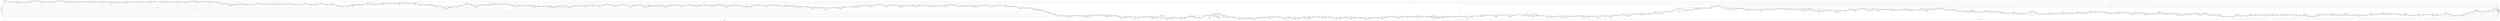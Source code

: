 digraph {
	graph [rankdir=LR]
	node [shape=rectangle]
	2 -> 12 [label=3342]
	12 -> 15 [label=3651]
	15 -> 36 [label=3342]
	15 -> 23933 [label=309]
	36 -> 45 [label=3651]
	45 -> 70 [label=3342]
	45 -> 23957 [label=309]
	70 -> 81 [label=3651]
	81 -> 102 [label=2560]
	81 -> 10375 [label=1091]
	102 -> 117 [label=3651]
	117 -> 138 [label=2560]
	117 -> 10387 [label=1091]
	138 -> 159 [label=3335]
	159 -> 165 [label=3651]
	165 -> 186 [label=3335]
	165 -> 17220 [label=316]
	186 -> 237 [label=3651]
	237 -> 243 [label=2872]
	237 -> 258 [label=779]
	243 -> 258 [label=2560]
	243 -> 273 [label=312]
	258 -> 273 [label=3339]
	273 -> 345 [label=3651]
	345 -> 369 [label=3648]
	345 -> 375 [label=3]
	369 -> 375 [label=2923]
	369 -> 390 [label=725]
	375 -> 390 [label=2926]
	390 -> 455 [label=3651]
	455 -> 476 [label=3650]
	455 -> 17010 [label=1]
	476 -> 477 [label=3651]
	477 -> 498 [label=3648]
	477 -> 17298 [label=3]
	498 -> 605 [label=3651]
	605 -> 613 [label=3650]
	605 -> 626 [label=1]
	613 -> 626 [label=3600]
	613 -> 634 [label=50]
	626 -> 634 [label=3601]
	634 -> 635 [label=3651]
	635 -> 656 [label=2873]
	635 -> 10455 [label=778]
	656 -> 668 [label=3651]
	668 -> 677 [label=2922]
	668 -> 692 [label=729]
	677 -> 692 [label=2872]
	677 -> 698 [label=50]
	692 -> 698 [label=3601]
	698 -> 710 [label=3651]
	710 -> 740 [label=3342]
	710 -> 767 [label=309]
	740 -> 756 [label=3341]
	740 -> 761 [label=1]
	756 -> 761 [label=3338]
	756 -> 10496 [label=3]
	761 -> 767 [label=3339]
	767 -> 776 [label=3648]
	776 -> 10496 [label=1088]
	776 -> 797 [label=2560]
	797 -> 800 [label=3651]
	800 -> 836 [label=3648]
	800 -> 17353 [label=3]
	836 -> 866 [label=3651]
	866 -> 1 [label=309]
	866 -> 919 [label=3342]
	919 -> 936 [label=2611]
	919 -> 940 [label=731]
	936 -> 940 [label=2561]
	936 -> 968 [label=50]
	940 -> 968 [label=3292]
	968 -> 1002 [label=3342]
	1002 -> 1034 [label=2611]
	1002 -> 17404 [label=731]
	1034 -> 1053 [label=3342]
	1053 -> 1074 [label=3292]
	1053 -> 10566 [label=50]
	1074 -> 1161 [label=3342]
	1161 -> 1199 [label=2611]
	1161 -> 17441 [label=731]
	1199 -> 1214 [label=3342]
	1214 -> 1235 [label=2611]
	1214 -> 17461 [label=731]
	1235 -> 1273 [label=3342]
	1273 -> 1274 [label=3292]
	1273 -> 10587 [label=50]
	1274 -> 1280 [label=2561]
	1274 -> 10587 [label=731]
	1280 -> 1301 [label=2560]
	1280 -> 10588 [label=1]
	1301 -> 1322 [label=2561]
	1301 -> 10613 [label=50]
	1322 -> 1328 [label=2611]
	1328 -> 1343 [label=3342]
	1343 -> 1364 [label=2560]
	1343 -> 10633 [label=782]
	1364 -> 1365 [label=3342]
	1365 -> 1377 [label=3341]
	1365 -> 1386 [label=1]
	1377 -> 1386 [label=2610]
	1377 -> 1398 [label=731]
	1386 -> 1398 [label=2611]
	1398 -> 1400 [label=3342]
	1400 -> 1417 [label=3341]
	1400 -> 1421 [label=1]
	1417 -> 1421 [label=3291]
	1417 -> 10654 [label=50]
	1421 -> 1442 [label=2560]
	1421 -> 10654 [label=732]
	1442 -> 1444 [label=3342]
	1444 -> 1465 [label=3341]
	1444 -> 24147 [label=1]
	1465 -> 1529 [label=3342]
	1529 -> 1544 [label=2611]
	1529 -> 10663 [label=731]
	1544 -> 1565 [label=2560]
	1544 -> 10663 [label=51]
	1565 -> 1571 [label=3342]
	1571 -> 1572 [label=3292]
	1571 -> 10698 [label=50]
	1572 -> 1593 [label=2560]
	1572 -> 10698 [label=732]
	1593 -> 1604 [label=3342]
	1604 -> 1609 [label=2610]
	1604 -> 1625 [label=732]
	1609 -> 1 [label=50]
	1609 -> 1625 [label=2560]
	1625 -> 1643 [label=3292]
	1643 -> 1664 [label=2560]
	1643 -> 17627 [label=732]
	1664 -> 1667 [label=3292]
	1667 -> 1682 [label=3289]
	1667 -> 17648 [label=3]
	1682 -> 1703 [label=2560]
	1682 -> 17648 [label=729]
	1703 -> 1711 [label=3292]
	1711 -> 1745 [label=2560]
	1711 -> 17695 [label=732]
	1745 -> 1817 [label=3292]
	1817 -> 1838 [label=2560]
	1817 -> 17715 [label=732]
	1838 -> 1851 [label=3292]
	1851 -> 1883 [label=2560]
	1851 -> 17746 [label=732]
	1883 -> 1946 [label=3292]
	1946 -> 17747 [label=732]
	1946 -> 1976 [label=2560]
	1976 -> 1985 [label=3292]
	1985 -> 2012 [label=2560]
	1985 -> 17801 [label=732]
	2012 -> 2126 [label=3292]
	2126 -> 2147 [label=2560]
	2126 -> 17821 [label=732]
	2147 -> 2364 [label=3292]
	2364 -> 2385 [label=2561]
	2364 -> 17841 [label=731]
	2385 -> 2436 [label=3292]
	2436 -> 2457 [label=2561]
	2436 -> 17861 [label=731]
	2457 -> 2544 [label=3292]
	2544 -> 2565 [label=2561]
	2544 -> 17881 [label=731]
	2565 -> 2715 [label=3292]
	2715 -> 2736 [label=2561]
	2715 -> 17901 [label=731]
	2736 -> 2760 [label=3292]
	2760 -> 2788 [label=2561]
	2760 -> 2801 [label=731]
	2788 -> 2801 [label=2560]
	2788 -> 17955 [label=1]
	2801 -> 2846 [label=3291]
	2846 -> 2867 [label=2560]
	2846 -> 17955 [label=731]
	2867 -> 2874 [label=3292]
	2874 -> 2915 [label=2560]
	2874 -> 17970 [label=732]
	2915 -> 2918 [label=3291]
	2918 -> 2927 [label=3292]
	2927 -> 2951 [label=2560]
	2927 -> 18014 [label=732]
	2951 -> 2961 [label=3291]
	2961 -> 2978 [label=3292]
	2978 -> 2990 [label=3291]
	2978 -> 3005 [label=1]
	2990 -> 3005 [label=3290]
	2990 -> 3009 [label=1]
	3005 -> 3009 [label=3290]
	3005 -> 3026 [label=1]
	3009 -> 3026 [label=3291]
	3026 -> 3056 [label=3292]
	3056 -> 3077 [label=2560]
	3056 -> 18044 [label=732]
	3077 -> 3178 [label=3292]
	3178 -> 1 [label=1]
	3178 -> 3245 [label=3291]
	3245 -> 3269 [label=2559]
	3245 -> 18067 [label=732]
	3269 -> 3272 [label=3291]
	3272 -> 3296 [label=2559]
	3272 -> 18090 [label=732]
	3296 -> 3341 [label=3291]
	3341 -> 3362 [label=2559]
	3341 -> 18110 [label=732]
	3362 -> 3383 [label=2559]
	3362 -> 18130 [label=732]
	3383 -> 3404 [label=2559]
	3383 -> 18150 [label=732]
	3404 -> 3521 [label=3291]
	3521 -> 3542 [label=2559]
	3521 -> 18170 [label=732]
	3542 -> 3563 [label=2559]
	3542 -> 18190 [label=732]
	3563 -> 3632 [label=3291]
	3632 -> 3660 [label=2559]
	3632 -> 18217 [label=732]
	3660 -> 3737 [label=3291]
	3737 -> 3788 [label=2559]
	3737 -> 18266 [label=732]
	3788 -> 3804 [label=3289]
	3804 -> 3834 [label=2561]
	3804 -> 18287 [label=728]
	3834 -> 4141 [label=3291]
	4141 -> 4168 [label=3289]
	4141 -> 22071 [label=2]
	4168 -> 4171 [label=3291]
	4171 -> 4192 [label=3289]
	4171 -> 22091 [label=2]
	4192 -> 4207 [label=3291]
	4207 -> 4252 [label=3289]
	4207 -> 22133 [label=2]
	4252 -> 4285 [label=3290]
	4285 -> 4303 [label=3291]
	4303 -> 4321 [label=3290]
	4303 -> 18316 [label=1]
	4321 -> 4345 [label=2559]
	4321 -> 18316 [label=731]
	4345 -> 4363 [label=3291]
	4363 -> 4399 [label=2560]
	4363 -> 18371 [label=731]
	4399 -> 4402 [label=3291]
	4402 -> 4438 [label=2560]
	4402 -> 18406 [label=731]
	4438 -> 4440 [label=2560]
	4438 -> 4480 [label=731]
	4440 -> 4461 [label=2559]
	4440 -> 22208 [label=1]
	4461 -> 4480 [label=2560]
	4480 -> 4498 [label=3291]
	4498 -> 4499 [label=3290]
	4498 -> 1 [label=1]
	4499 -> 1 [label=1]
	4499 -> 4564 [label=3289]
	4564 -> 1 [label=725]
	4564 -> 4570 [label=2564]
	4570 -> 4591 [label=2559]
	4570 -> 18467 [label=5]
	4591 -> 4632 [label=2564]
	4632 -> 1 [label=3]
	4632 -> 4666 [label=2561]
	4666 -> 1 [label=2]
	4666 -> 5982 [label=2559]
	5982 -> 1 [label=2559]
	6004 -> 6019 [label=36936]
	6019 -> 6028 [label=37017]
	6028 -> 6067 [label=50]
	6028 -> 16569 [label=36967]
	6067 -> 6073 [label=440]
	6073 -> 6094 [label=37017]
	6094 -> 6103 [label=440]
	6094 -> 16622 [label=36577]
	6103 -> 6124 [label=50]
	6103 -> 16622 [label=390]
	6124 -> 6131 [label=37017]
	6131 -> 1 [label=81]
	6131 -> 6151 [label=36936]
	6151 -> 6172 [label=359]
	6151 -> 22614 [label=36577]
	6172 -> 6190 [label=36936]
	6190 -> 6204 [label=36627]
	6190 -> 22621 [label=309]
	6204 -> 6235 [label=50]
	6204 -> 22621 [label=36577]
	6235 -> 6268 [label=36936]
	6268 -> 6274 [label=359]
	6268 -> 22671 [label=36577]
	6274 -> 6307 [label=50]
	6274 -> 22671 [label=309]
	6307 -> 6313 [label=36627]
	6313 -> 6334 [label=50]
	6313 -> 22685 [label=36577]
	6334 -> 6361 [label=36936]
	6361 -> 6382 [label=50]
	6361 -> 22720 [label=36886]
	6382 -> 6397 [label=36627]
	6397 -> 6421 [label=50]
	6397 -> 22725 [label=36577]
	6421 -> 6499 [label=36936]
	6499 -> 6535 [label=50]
	6499 -> 22780 [label=36886]
	6535 -> 6547 [label=36936]
	6547 -> 6580 [label=50]
	6547 -> 22812 [label=36886]
	6580 -> 6583 [label=36936]
	6583 -> 6604 [label=50]
	6583 -> 22832 [label=36886]
	6604 -> 6658 [label=36936]
	6658 -> 6667 [label=36627]
	6658 -> 22844 [label=309]
	6667 -> 6688 [label=50]
	6667 -> 22844 [label=36577]
	6688 -> 6730 [label=36936]
	6730 -> 6751 [label=50]
	6730 -> 22872 [label=36886]
	6751 -> 6775 [label=36936]
	6775 -> 6814 [label=50]
	6775 -> 22910 [label=36886]
	6814 -> 6829 [label=36936]
	6829 -> 6886 [label=50]
	6829 -> 22966 [label=36886]
	6886 -> 6901 [label=36936]
	6901 -> 6922 [label=50]
	6901 -> 22986 [label=36886]
	6922 -> 6982 [label=36936]
	6982 -> 7036 [label=50]
	6982 -> 23003 [label=36886]
	7036 -> 7078 [label=36936]
	7078 -> 7142 [label=50]
	7078 -> 23102 [label=36886]
	7142 -> 7164 [label=36936]
	7164 -> 7204 [label=50]
	7164 -> 23141 [label=36886]
	7204 -> 7276 [label=36936]
	7276 -> 7297 [label=50]
	7276 -> 23161 [label=36886]
	7297 -> 7336 [label=36936]
	7336 -> 7396 [label=50]
	7336 -> 23220 [label=36886]
	7396 -> 7534 [label=36936]
	7534 -> 7552 [label=50]
	7534 -> 7564 [label=36886]
	7552 -> 7564 [label=51]
	7564 -> 7641 [label=36937]
	7641 -> 7662 [label=50]
	7641 -> 16644 [label=36887]
	7662 -> 7672 [label=36937]
	7672 -> 7699 [label=50]
	7672 -> 16670 [label=36887]
	7699 -> 7715 [label=36937]
	7715 -> 7737 [label=360]
	7715 -> 23270 [label=36577]
	7737 -> 7761 [label=36937]
	7761 -> 7782 [label=51]
	7761 -> 23290 [label=36886]
	7782 -> 7810 [label=36937]
	7810 -> 7829 [label=36628]
	7810 -> 23853 [label=309]
	7829 -> 8020 [label=36937]
	8020 -> 8041 [label=51]
	8020 -> 23310 [label=36886]
	8041 -> 8047 [label=36937]
	8047 -> 8068 [label=50]
	8047 -> 16690 [label=36887]
	8068 -> 8188 [label=36937]
	8188 -> 8209 [label=36936]
	8188 -> 16710 [label=1]
	8209 -> 8339 [label=36937]
	8339 -> 8400 [label=51]
	8339 -> 23370 [label=36886]
	8400 -> 8418 [label=36937]
	8418 -> 8421 [label=51]
	8418 -> 16728 [label=36886]
	8421 -> 8448 [label=50]
	8421 -> 16728 [label=1]
	8448 -> 8463 [label=36937]
	8463 -> 8487 [label=50]
	8463 -> 16759 [label=36887]
	8487 -> 8541 [label=36937]
	8541 -> 8562 [label=36936]
	8541 -> 16779 [label=1]
	8562 -> 8602 [label=36937]
	8602 -> 8623 [label=50]
	8602 -> 16799 [label=36887]
	8623 -> 8673 [label=36937]
	8673 -> 8694 [label=51]
	8673 -> 23410 [label=36886]
	8694 -> 8872 [label=36937]
	8872 -> 8938 [label=36939]
	8938 -> 9006 [label=37664]
	9006 -> 9040 [label=37667]
	9040 -> 9079 [label=37669]
	9079 -> 9100 [label=37667]
	9079 -> 17050 [label=2]
	9100 -> 9151 [label=37669]
	9151 -> 16800 [label=37619]
	9151 -> 9172 [label=50]
	9172 -> 9173 [label=36940]
	9173 -> 9182 [label=37669]
	9182 -> 9185 [label=37668]
	9182 -> 9203 [label=1]
	9185 -> 9203 [label=782]
	9185 -> 9206 [label=36886]
	9203 -> 9206 [label=783]
	9206 -> 9242 [label=37669]
	9242 -> 9263 [label=783]
	9242 -> 23450 [label=36886]
	9263 -> 9273 [label=37669]
	9273 -> 9294 [label=37667]
	9273 -> 17070 [label=2]
	9294 -> 9326 [label=37669]
	9326 -> 9335 [label=37666]
	9326 -> 9347 [label=3]
	9335 -> 9347 [label=780]
	9335 -> 9356 [label=36886]
	9347 -> 9356 [label=783]
	9356 -> 9386 [label=783]
	9356 -> 23491 [label=36577]
	9356 -> 23873 [label=309]
	9386 -> 9413 [label=37669]
	9413 -> 9434 [label=36940]
	9413 -> 21750 [label=729]
	9434 -> 9449 [label=37667]
	9434 -> 17111 [label=2]
	9449 -> 9470 [label=781]
	9449 -> 17111 [label=36886]
	9470 -> 9479 [label=783]
	9479 -> 9489 [label=51]
	9479 -> 16829 [label=732]
	9489 -> 9503 [label=50]
	9489 -> 16843 [label=1]
	9503 -> 9510 [label=52]
	9510 -> 9518 [label=37669]
	9518 -> 9539 [label=50]
	9518 -> 16869 [label=37619]
	9539 -> 9599 [label=37669]
	9599 -> 9626 [label=50]
	9599 -> 16895 [label=37619]
	9626 -> 9695 [label=37669]
	9695 -> 9716 [label=1092]
	9695 -> 23556 [label=36577]
	9716 -> 9746 [label=37669]
	9746 -> 9753 [label=37667]
	9746 -> 9767 [label=2]
	9753 -> 9767 [label=37358]
	9753 -> 23563 [label=309]
	9767 -> 9788 [label=783]
	9767 -> 23563 [label=36577]
	9788 -> 9800 [label=37664]
	9788 -> 9809 [label=5]
	9800 -> 9809 [label=778]
	9800 -> 9821 [label=36886]
	9809 -> 9821 [label=783]
	9821 -> 9833 [label=37669]
	9833 -> 9854 [label=37668]
	9833 -> 16915 [label=1]
	9854 -> 9872 [label=37669]
	9872 -> 9902 [label=783]
	9872 -> 23625 [label=36886]
	9902 -> 9914 [label=37667]
	9902 -> 9923 [label=2]
	9914 -> 9923 [label=1090]
	9914 -> 9935 [label=36577]
	9923 -> 9935 [label=1092]
	9935 -> 10035 [label=37669]
	10035 -> 10056 [label=783]
	10035 -> 23665 [label=36886]
	10056 -> 10102 [label=37669]
	10102 -> 10123 [label=1092]
	10102 -> 23685 [label=36577]
	10123 -> 10159 [label=37669]
	10159 -> 10180 [label=50]
	10159 -> 16930 [label=37619]
	10180 -> 10195 [label=37664]
	10195 -> 10210 [label=37669]
	10210 -> 10231 [label=36938]
	10210 -> 16955 [label=731]
	10231 -> 10258 [label=37669]
	10258 -> 10267 [label=36936]
	10258 -> 16964 [label=733]
	10267 -> 10288 [label=50]
	10267 -> 21802 [label=36886]
	10288 -> 10294 [label=36941]
	10294 -> 10305 [label=37669]
	10305 -> 1 [label=36573]
	10305 -> 10329 [label=1096]
	10329 -> 1 [label=4]
	10329 -> 10345 [label=1092]
	10345 -> 2 [label=783]
	10345 -> 12 [label=309]
	10375 -> 102 [label=1091]
	10387 -> 10394 [label=782]
	10387 -> 17192 [label=309]
	10394 -> 138 [label=775]
	10394 -> 17192 [label=7]
	10455 -> 656 [label=778]
	10496 -> 797 [label=1091]
	10566 -> 1074 [label=50]
	10587 -> 10588 [label=781]
	10588 -> 1301 [label=51]
	10588 -> 1328 [label=731]
	10613 -> 1322 [label=50]
	10633 -> 1364 [label=782]
	10654 -> 1442 [label=782]
	10663 -> 1565 [label=782]
	10698 -> 1593 [label=782]
	10699 -> 10728 [label=83]
	10728 -> 10749 [label=81]
	10728 -> 21328 [label=2]
	10749 -> 10779 [label=83]
	10779 -> 10800 [label=81]
	10779 -> 21348 [label=2]
	10800 -> 11524 [label=83]
	11524 -> 11586 [label=81]
	11524 -> 21409 [label=2]
	11586 -> 11724 [label=83]
	11724 -> 11745 [label=81]
	11724 -> 21429 [label=2]
	11745 -> 11975 [label=83]
	11975 -> 11996 [label=81]
	11975 -> 21449 [label=2]
	11996 -> 12374 [label=83]
	12374 -> 12395 [label=81]
	12374 -> 21469 [label=2]
	12395 -> 12764 [label=83]
	12764 -> 12785 [label=81]
	12764 -> 21489 [label=2]
	12785 -> 12857 [label=83]
	12857 -> 12878 [label=81]
	12857 -> 21509 [label=2]
	12878 -> 12899 [label=83]
	12899 -> 12932 [label=81]
	12899 -> 21541 [label=2]
	12932 -> 12956 [label=83]
	12956 -> 12983 [label=81]
	12956 -> 21567 [label=2]
	12983 -> 13076 [label=83]
	13076 -> 13097 [label=81]
	13076 -> 21587 [label=2]
	13097 -> 13133 [label=83]
	13133 -> 13154 [label=81]
	13133 -> 21607 [label=2]
	13154 -> 13184 [label=83]
	13184 -> 13208 [label=81]
	13184 -> 21630 [label=2]
	13208 -> 13244 [label=83]
	13244 -> 13265 [label=81]
	13244 -> 21650 [label=2]
	13265 -> 13298 [label=83]
	13298 -> 13319 [label=81]
	13298 -> 21670 [label=2]
	13319 -> 13340 [label=81]
	13319 -> 21690 [label=2]
	13340 -> 13655 [label=83]
	13655 -> 13676 [label=81]
	13655 -> 21710 [label=2]
	13676 -> 13838 [label=83]
	13838 -> 1 [label=2]
	13838 -> 14842 [label=81]
	14842 -> 14851 [label=36654]
	14851 -> 14872 [label=81]
	14851 -> 22223 [label=36573]
	14872 -> 14944 [label=81]
	14872 -> 22299 [label=36577]
	14944 -> 14965 [label=36658]
	14965 -> 14986 [label=81]
	14965 -> 22319 [label=36577]
	14986 -> 14992 [label=36658]
	14992 -> 15013 [label=81]
	14992 -> 22339 [label=36577]
	15013 -> 15295 [label=36658]
	15295 -> 15316 [label=81]
	15295 -> 22359 [label=36577]
	15316 -> 15487 [label=36658]
	15487 -> 15508 [label=81]
	15487 -> 22379 [label=36577]
	15508 -> 15682 [label=36658]
	15682 -> 15738 [label=81]
	15682 -> 22403 [label=36577]
	15738 -> 15759 [label=81]
	15738 -> 22423 [label=36577]
	15759 -> 15787 [label=36658]
	15787 -> 15841 [label=36967]
	15841 -> 15862 [label=36658]
	15841 -> 23716 [label=309]
	15862 -> 15973 [label=36967]
	15973 -> 15994 [label=390]
	15973 -> 22443 [label=36577]
	15994 -> 16015 [label=36967]
	16015 -> 16036 [label=390]
	16015 -> 22463 [label=36577]
	16036 -> 16090 [label=36967]
	16090 -> 16111 [label=390]
	16090 -> 22483 [label=36577]
	16111 -> 16393 [label=36967]
	16393 -> 16414 [label=390]
	16393 -> 22503 [label=36577]
	16414 -> 16459 [label=36967]
	16459 -> 16480 [label=81]
	16459 -> 22523 [label=36886]
	16480 -> 16546 [label=36967]
	16546 -> 6019 [label=81]
	16546 -> 6004 [label=36886]
	16569 -> 16590 [label=81]
	16569 -> 22548 [label=36886]
	16590 -> 6067 [label=390]
	16590 -> 6073 [label=36577]
	16622 -> 6124 [label=36967]
	16644 -> 7662 [label=36887]
	16670 -> 7699 [label=36887]
	16690 -> 8068 [label=36887]
	16710 -> 8209 [label=1]
	16728 -> 8448 [label=36887]
	16759 -> 8487 [label=36887]
	16779 -> 8562 [label=1]
	16799 -> 8623 [label=36887]
	16800 -> 9172 [label=36890]
	16800 -> 9173 [label=729]
	16829 -> 16831 [label=730]
	16829 -> 9503 [label=2]
	16831 -> 16843 [label=37616]
	16843 -> 9510 [label=37617]
	16869 -> 9539 [label=37619]
	16895 -> 9626 [label=37619]
	16915 -> 9854 [label=1]
	16930 -> 10180 [label=37614]
	16930 -> 10195 [label=5]
	16955 -> 10231 [label=731]
	16964 -> 10294 [label=728]
	16964 -> 21802 [label=5]
	17010 -> 476 [label=1]
	17050 -> 9100 [label=2]
	17070 -> 9294 [label=2]
	17111 -> 17114 [label=36888]
	17114 -> 9470 [label=2]
	17114 -> 16831 [label=36886]
	17192 -> 159 [label=316]
	17220 -> 186 [label=316]
	17298 -> 498 [label=3]
	17353 -> 836 [label=3]
	17404 -> 1034 [label=731]
	17441 -> 1199 [label=731]
	17461 -> 1235 [label=731]
	17627 -> 1664 [label=732]
	17648 -> 1703 [label=732]
	17695 -> 1745 [label=732]
	17715 -> 1838 [label=732]
	17746 -> 1883 [label=732]
	17747 -> 17768 [label=7]
	17747 -> 24073 [label=725]
	17768 -> 1976 [label=732]
	17801 -> 2012 [label=732]
	17821 -> 2147 [label=732]
	17841 -> 2385 [label=731]
	17861 -> 2457 [label=731]
	17881 -> 2565 [label=731]
	17901 -> 2736 [label=731]
	17955 -> 2867 [label=732]
	17970 -> 2915 [label=731]
	17970 -> 2918 [label=1]
	18014 -> 2951 [label=731]
	18014 -> 2961 [label=1]
	18044 -> 3077 [label=732]
	18067 -> 3269 [label=732]
	18090 -> 3296 [label=732]
	18110 -> 3362 [label=732]
	18130 -> 3383 [label=732]
	18150 -> 3404 [label=732]
	18170 -> 3542 [label=732]
	18190 -> 3563 [label=732]
	18217 -> 3660 [label=732]
	18266 -> 18287 [label=2]
	18266 -> 3788 [label=730]
	18287 -> 3834 [label=730]
	18316 -> 4345 [label=732]
	18371 -> 4399 [label=731]
	18406 -> 4438 [label=731]
	18467 -> 4591 [label=5]
	21308 -> 10699 [label=2]
	21328 -> 10749 [label=2]
	21348 -> 10800 [label=2]
	21409 -> 11586 [label=2]
	21429 -> 11745 [label=2]
	21449 -> 11996 [label=2]
	21469 -> 12395 [label=2]
	21489 -> 12785 [label=2]
	21509 -> 12878 [label=2]
	21541 -> 12932 [label=2]
	21567 -> 12983 [label=2]
	21587 -> 13097 [label=2]
	21607 -> 13154 [label=2]
	21630 -> 13208 [label=2]
	21650 -> 13265 [label=2]
	21670 -> 13319 [label=2]
	21690 -> 13340 [label=2]
	21710 -> 13676 [label=2]
	21750 -> 9434 [label=729]
	21802 -> 10288 [label=36891]
	22071 -> 4168 [label=2]
	22091 -> 4192 [label=2]
	22133 -> 4285 [label=1]
	22133 -> 4252 [label=1]
	22208 -> 4461 [label=1]
	22223 -> 14872 [label=36577]
	22299 -> 14944 [label=36577]
	22319 -> 14986 [label=36577]
	22339 -> 15013 [label=36577]
	22359 -> 15316 [label=36577]
	22379 -> 15508 [label=36577]
	22403 -> 15738 [label=36577]
	22423 -> 15759 [label=36577]
	22443 -> 15994 [label=36577]
	22463 -> 16036 [label=36577]
	22483 -> 16111 [label=36577]
	22503 -> 16414 [label=36577]
	22523 -> 16480 [label=36886]
	22548 -> 16590 [label=36886]
	22614 -> 6172 [label=36577]
	22621 -> 6235 [label=36886]
	22671 -> 6307 [label=36577]
	22671 -> 22685 [label=309]
	22685 -> 6334 [label=36886]
	22720 -> 6382 [label=36577]
	22720 -> 22725 [label=309]
	22725 -> 6421 [label=36886]
	22780 -> 6535 [label=36886]
	22812 -> 6580 [label=36886]
	22832 -> 6604 [label=36886]
	22844 -> 6688 [label=36886]
	22872 -> 6751 [label=36886]
	22910 -> 6814 [label=36886]
	22966 -> 6886 [label=36886]
	22986 -> 6922 [label=36886]
	23003 -> 23024 [label=36577]
	23003 -> 23836 [label=309]
	23024 -> 7036 [label=36886]
	23102 -> 7142 [label=36886]
	23141 -> 7204 [label=36886]
	23161 -> 7297 [label=36886]
	23220 -> 7396 [label=36886]
	23270 -> 7737 [label=36577]
	23290 -> 7782 [label=36886]
	23310 -> 8041 [label=36886]
	23370 -> 8400 [label=36886]
	23410 -> 8694 [label=36886]
	23450 -> 9263 [label=36886]
	23491 -> 9386 [label=36886]
	23556 -> 9716 [label=36577]
	23563 -> 9788 [label=36886]
	23625 -> 9902 [label=36886]
	23665 -> 10056 [label=36886]
	23685 -> 10123 [label=36577]
	23716 -> 15862 [label=309]
	23836 -> 23024 [label=309]
	23853 -> 7829 [label=309]
	23873 -> 23491 [label=309]
	23933 -> 36 [label=309]
	23957 -> 70 [label=309]
	24073 -> 17768 [label=725]
	24147 -> 1465 [label=1]
	0 -> 2 [label=2559]
	0 -> 10699 [label=81]
	0 -> 7552 [label=1]
	0 -> 9040 [label=2]
	0 -> 9006 [label=3]
	0 -> 8872 [label=2]
	0 -> 14842 [label=36573]
	0 -> 15787 [label=309]
	0 -> 22223 [label=4]
	0 -> 8938 [label=725]
	0 -> 6004 [label=50]
	0 -> 21308 [label=2]
}
